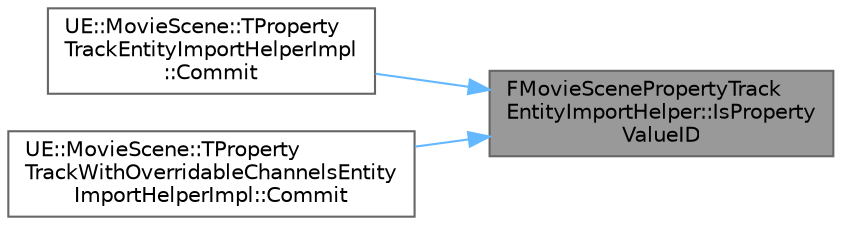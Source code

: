 digraph "FMovieScenePropertyTrackEntityImportHelper::IsPropertyValueID"
{
 // INTERACTIVE_SVG=YES
 // LATEX_PDF_SIZE
  bgcolor="transparent";
  edge [fontname=Helvetica,fontsize=10,labelfontname=Helvetica,labelfontsize=10];
  node [fontname=Helvetica,fontsize=10,shape=box,height=0.2,width=0.4];
  rankdir="RL";
  Node1 [id="Node000001",label="FMovieScenePropertyTrack\lEntityImportHelper::IsProperty\lValueID",height=0.2,width=0.4,color="gray40", fillcolor="grey60", style="filled", fontcolor="black",tooltip=" "];
  Node1 -> Node2 [id="edge1_Node000001_Node000002",dir="back",color="steelblue1",style="solid",tooltip=" "];
  Node2 [id="Node000002",label="UE::MovieScene::TProperty\lTrackEntityImportHelperImpl\l::Commit",height=0.2,width=0.4,color="grey40", fillcolor="white", style="filled",URL="$d1/de8/structUE_1_1MovieScene_1_1TPropertyTrackEntityImportHelperImpl.html#a826e41103bbdda25abb0fc7fd373d636",tooltip=" "];
  Node1 -> Node3 [id="edge2_Node000001_Node000003",dir="back",color="steelblue1",style="solid",tooltip=" "];
  Node3 [id="Node000003",label="UE::MovieScene::TProperty\lTrackWithOverridableChannelsEntity\lImportHelperImpl::Commit",height=0.2,width=0.4,color="grey40", fillcolor="white", style="filled",URL="$d9/daa/structUE_1_1MovieScene_1_1TPropertyTrackWithOverridableChannelsEntityImportHelperImpl.html#a7497ac6885c9741ba2b2efb5447aee32",tooltip=" "];
}
